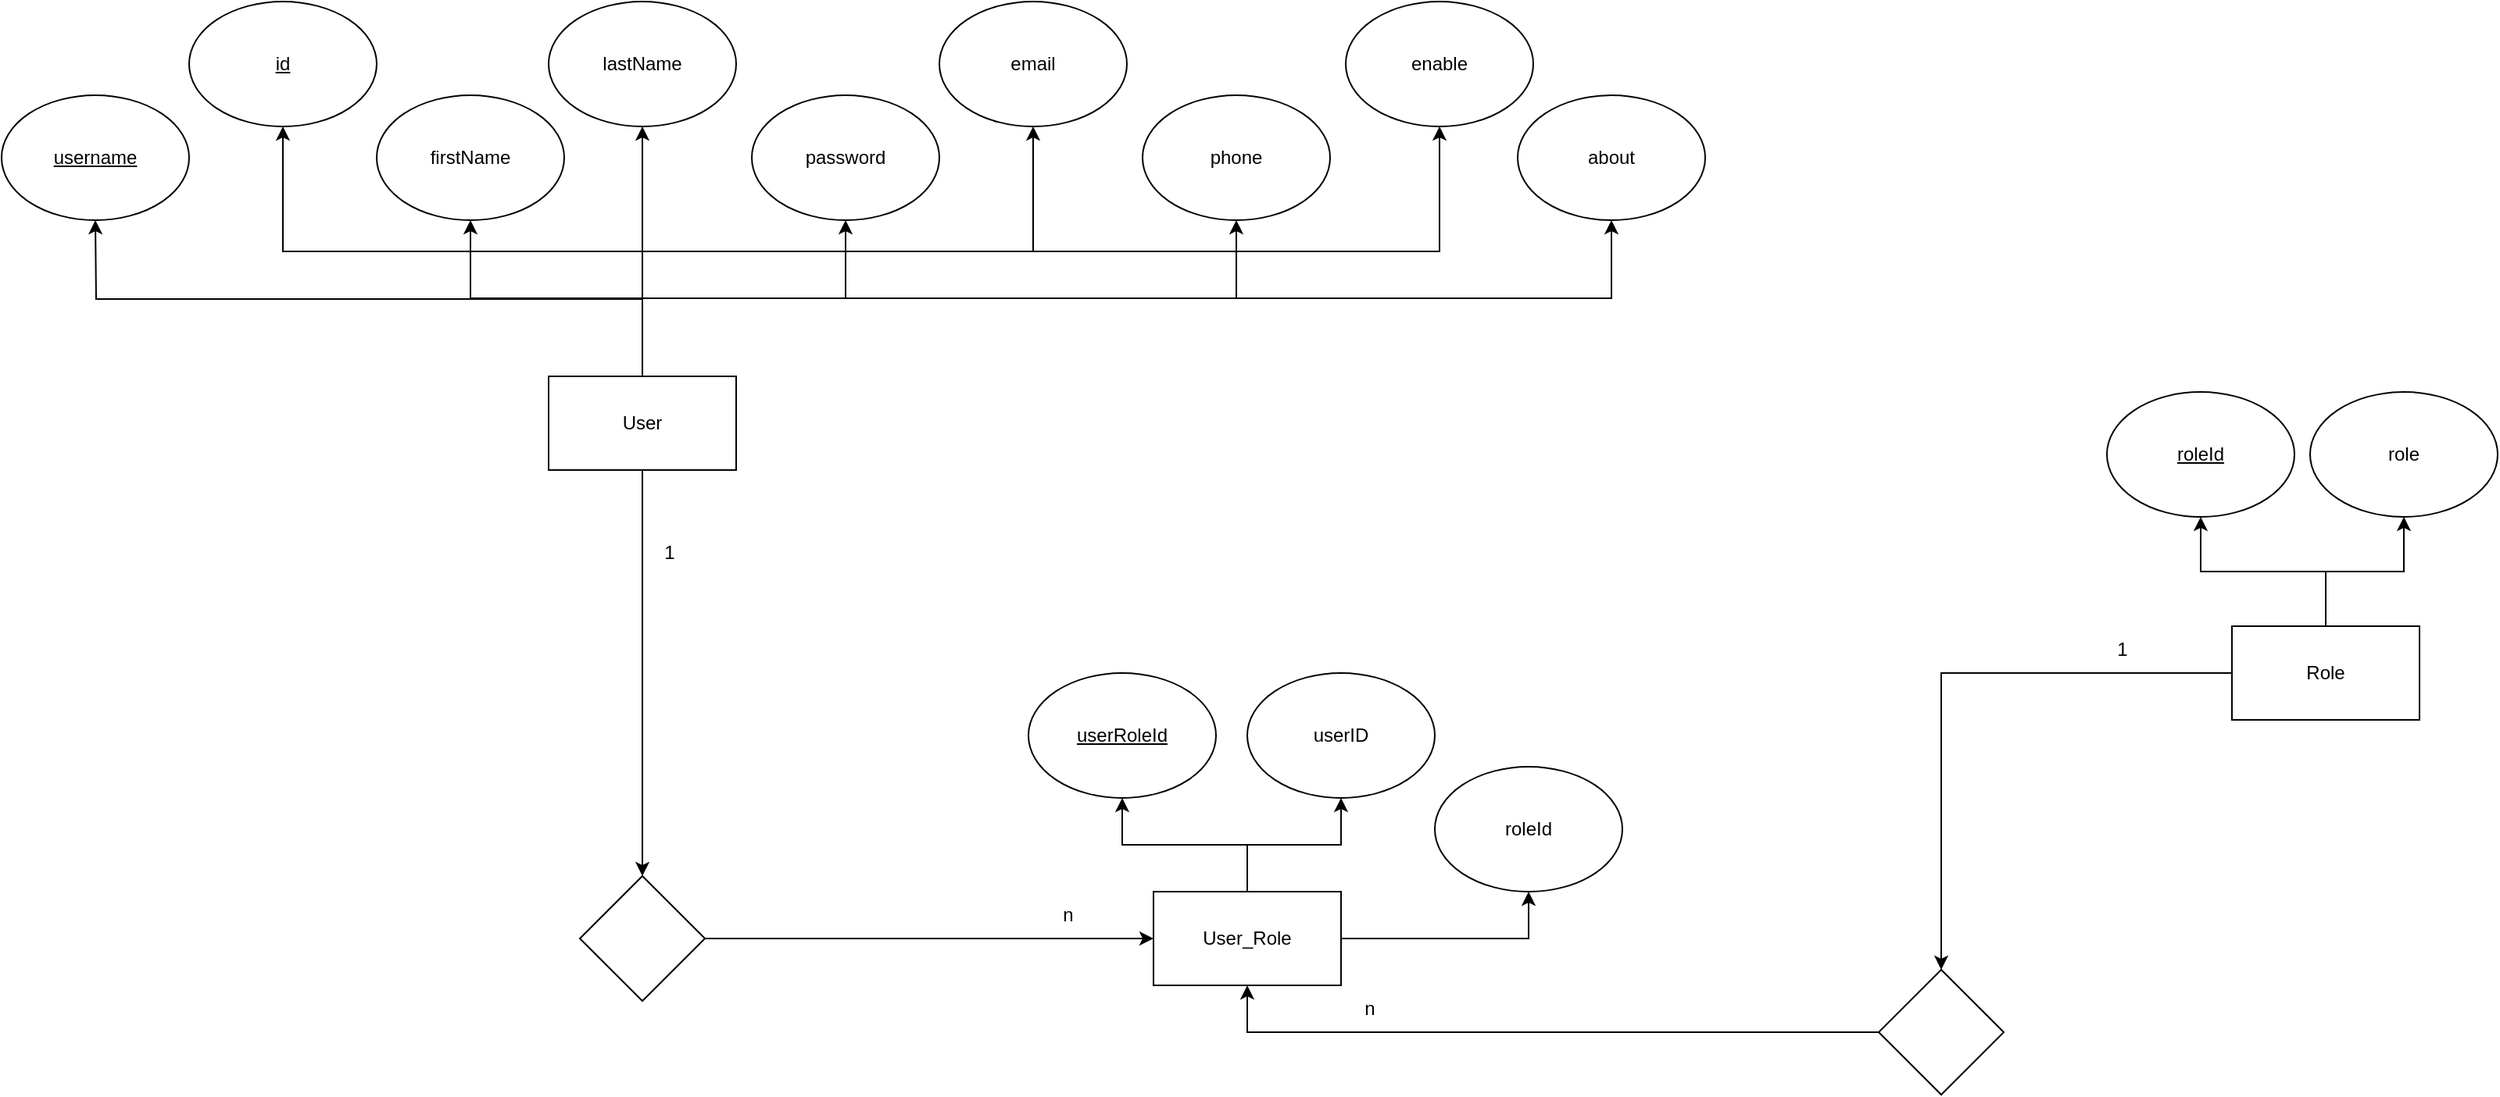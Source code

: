 <mxfile version="21.7.2" type="device">
  <diagram name="Page-1" id="7q1JeLbW42E-xH8JFpvl">
    <mxGraphModel dx="2547" dy="712" grid="1" gridSize="10" guides="1" tooltips="1" connect="1" arrows="1" fold="1" page="1" pageScale="1" pageWidth="827" pageHeight="1169" math="0" shadow="0">
      <root>
        <mxCell id="0" />
        <mxCell id="1" parent="0" />
        <mxCell id="JQEhRS35XR0tFkJoIe-f-3" style="edgeStyle=orthogonalEdgeStyle;rounded=0;orthogonalLoop=1;jettySize=auto;html=1;exitX=0.5;exitY=0;exitDx=0;exitDy=0;entryX=0.5;entryY=1;entryDx=0;entryDy=0;" edge="1" parent="1" source="JQEhRS35XR0tFkJoIe-f-1" target="JQEhRS35XR0tFkJoIe-f-2">
          <mxGeometry relative="1" as="geometry" />
        </mxCell>
        <mxCell id="JQEhRS35XR0tFkJoIe-f-5" style="edgeStyle=orthogonalEdgeStyle;rounded=0;orthogonalLoop=1;jettySize=auto;html=1;exitX=0.5;exitY=0;exitDx=0;exitDy=0;entryX=0.5;entryY=1;entryDx=0;entryDy=0;" edge="1" parent="1" source="JQEhRS35XR0tFkJoIe-f-1" target="JQEhRS35XR0tFkJoIe-f-4">
          <mxGeometry relative="1" as="geometry" />
        </mxCell>
        <mxCell id="JQEhRS35XR0tFkJoIe-f-7" style="edgeStyle=orthogonalEdgeStyle;rounded=0;orthogonalLoop=1;jettySize=auto;html=1;exitX=0.5;exitY=0;exitDx=0;exitDy=0;entryX=0.5;entryY=1;entryDx=0;entryDy=0;" edge="1" parent="1" source="JQEhRS35XR0tFkJoIe-f-1" target="JQEhRS35XR0tFkJoIe-f-6">
          <mxGeometry relative="1" as="geometry" />
        </mxCell>
        <mxCell id="JQEhRS35XR0tFkJoIe-f-9" style="edgeStyle=orthogonalEdgeStyle;rounded=0;orthogonalLoop=1;jettySize=auto;html=1;exitX=0.5;exitY=0;exitDx=0;exitDy=0;entryX=0.5;entryY=1;entryDx=0;entryDy=0;" edge="1" parent="1" source="JQEhRS35XR0tFkJoIe-f-1" target="JQEhRS35XR0tFkJoIe-f-8">
          <mxGeometry relative="1" as="geometry" />
        </mxCell>
        <mxCell id="JQEhRS35XR0tFkJoIe-f-11" style="edgeStyle=orthogonalEdgeStyle;rounded=0;orthogonalLoop=1;jettySize=auto;html=1;exitX=0.5;exitY=0;exitDx=0;exitDy=0;entryX=0.5;entryY=1;entryDx=0;entryDy=0;" edge="1" parent="1" source="JQEhRS35XR0tFkJoIe-f-1" target="JQEhRS35XR0tFkJoIe-f-10">
          <mxGeometry relative="1" as="geometry" />
        </mxCell>
        <mxCell id="JQEhRS35XR0tFkJoIe-f-15" style="edgeStyle=orthogonalEdgeStyle;rounded=0;orthogonalLoop=1;jettySize=auto;html=1;exitX=0.5;exitY=0;exitDx=0;exitDy=0;" edge="1" parent="1" source="JQEhRS35XR0tFkJoIe-f-1" target="JQEhRS35XR0tFkJoIe-f-14">
          <mxGeometry relative="1" as="geometry" />
        </mxCell>
        <mxCell id="JQEhRS35XR0tFkJoIe-f-17" style="edgeStyle=orthogonalEdgeStyle;rounded=0;orthogonalLoop=1;jettySize=auto;html=1;exitX=0.5;exitY=0;exitDx=0;exitDy=0;" edge="1" parent="1" source="JQEhRS35XR0tFkJoIe-f-1" target="JQEhRS35XR0tFkJoIe-f-16">
          <mxGeometry relative="1" as="geometry" />
        </mxCell>
        <mxCell id="JQEhRS35XR0tFkJoIe-f-18" style="edgeStyle=orthogonalEdgeStyle;rounded=0;orthogonalLoop=1;jettySize=auto;html=1;exitX=0.5;exitY=0;exitDx=0;exitDy=0;entryX=0.5;entryY=1;entryDx=0;entryDy=0;" edge="1" parent="1" source="JQEhRS35XR0tFkJoIe-f-1">
          <mxGeometry relative="1" as="geometry">
            <mxPoint x="-750" y="340" as="targetPoint" />
          </mxGeometry>
        </mxCell>
        <mxCell id="JQEhRS35XR0tFkJoIe-f-20" style="edgeStyle=orthogonalEdgeStyle;rounded=0;orthogonalLoop=1;jettySize=auto;html=1;exitX=0.5;exitY=0;exitDx=0;exitDy=0;entryX=0.5;entryY=1;entryDx=0;entryDy=0;" edge="1" parent="1" source="JQEhRS35XR0tFkJoIe-f-1" target="JQEhRS35XR0tFkJoIe-f-19">
          <mxGeometry relative="1" as="geometry" />
        </mxCell>
        <mxCell id="JQEhRS35XR0tFkJoIe-f-42" style="edgeStyle=orthogonalEdgeStyle;rounded=0;orthogonalLoop=1;jettySize=auto;html=1;entryX=0.5;entryY=0;entryDx=0;entryDy=0;" edge="1" parent="1" source="JQEhRS35XR0tFkJoIe-f-1" target="JQEhRS35XR0tFkJoIe-f-39">
          <mxGeometry relative="1" as="geometry" />
        </mxCell>
        <mxCell id="JQEhRS35XR0tFkJoIe-f-1" value="User" style="rounded=0;whiteSpace=wrap;html=1;" vertex="1" parent="1">
          <mxGeometry x="-460" y="440" width="120" height="60" as="geometry" />
        </mxCell>
        <mxCell id="JQEhRS35XR0tFkJoIe-f-2" value="&lt;u&gt;id&lt;/u&gt;" style="ellipse;whiteSpace=wrap;html=1;" vertex="1" parent="1">
          <mxGeometry x="-690" y="200" width="120" height="80" as="geometry" />
        </mxCell>
        <mxCell id="JQEhRS35XR0tFkJoIe-f-4" value="firstName" style="ellipse;whiteSpace=wrap;html=1;" vertex="1" parent="1">
          <mxGeometry x="-570" y="260" width="120" height="80" as="geometry" />
        </mxCell>
        <mxCell id="JQEhRS35XR0tFkJoIe-f-6" value="lastName" style="ellipse;whiteSpace=wrap;html=1;" vertex="1" parent="1">
          <mxGeometry x="-460" y="200" width="120" height="80" as="geometry" />
        </mxCell>
        <mxCell id="JQEhRS35XR0tFkJoIe-f-8" value="password" style="ellipse;whiteSpace=wrap;html=1;" vertex="1" parent="1">
          <mxGeometry x="-330" y="260" width="120" height="80" as="geometry" />
        </mxCell>
        <mxCell id="JQEhRS35XR0tFkJoIe-f-10" value="email" style="ellipse;whiteSpace=wrap;html=1;" vertex="1" parent="1">
          <mxGeometry x="-210" y="200" width="120" height="80" as="geometry" />
        </mxCell>
        <mxCell id="JQEhRS35XR0tFkJoIe-f-12" value="&lt;u&gt;username&lt;/u&gt;" style="ellipse;whiteSpace=wrap;html=1;" vertex="1" parent="1">
          <mxGeometry x="-810" y="260" width="120" height="80" as="geometry" />
        </mxCell>
        <mxCell id="JQEhRS35XR0tFkJoIe-f-14" value="phone" style="ellipse;whiteSpace=wrap;html=1;" vertex="1" parent="1">
          <mxGeometry x="-80" y="260" width="120" height="80" as="geometry" />
        </mxCell>
        <mxCell id="JQEhRS35XR0tFkJoIe-f-16" value="enable" style="ellipse;whiteSpace=wrap;html=1;" vertex="1" parent="1">
          <mxGeometry x="50" y="200" width="120" height="80" as="geometry" />
        </mxCell>
        <mxCell id="JQEhRS35XR0tFkJoIe-f-19" value="about" style="ellipse;whiteSpace=wrap;html=1;" vertex="1" parent="1">
          <mxGeometry x="160" y="260" width="120" height="80" as="geometry" />
        </mxCell>
        <mxCell id="JQEhRS35XR0tFkJoIe-f-23" style="edgeStyle=orthogonalEdgeStyle;rounded=0;orthogonalLoop=1;jettySize=auto;html=1;exitX=0.5;exitY=0;exitDx=0;exitDy=0;entryX=0.5;entryY=1;entryDx=0;entryDy=0;" edge="1" parent="1" source="JQEhRS35XR0tFkJoIe-f-21" target="JQEhRS35XR0tFkJoIe-f-22">
          <mxGeometry relative="1" as="geometry" />
        </mxCell>
        <mxCell id="JQEhRS35XR0tFkJoIe-f-25" style="edgeStyle=orthogonalEdgeStyle;rounded=0;orthogonalLoop=1;jettySize=auto;html=1;exitX=0.5;exitY=0;exitDx=0;exitDy=0;entryX=0.5;entryY=1;entryDx=0;entryDy=0;" edge="1" parent="1" source="JQEhRS35XR0tFkJoIe-f-21" target="JQEhRS35XR0tFkJoIe-f-24">
          <mxGeometry relative="1" as="geometry" />
        </mxCell>
        <mxCell id="JQEhRS35XR0tFkJoIe-f-34" style="edgeStyle=orthogonalEdgeStyle;rounded=0;orthogonalLoop=1;jettySize=auto;html=1;exitX=0;exitY=0.5;exitDx=0;exitDy=0;entryX=0.5;entryY=0;entryDx=0;entryDy=0;" edge="1" parent="1" source="JQEhRS35XR0tFkJoIe-f-21" target="JQEhRS35XR0tFkJoIe-f-33">
          <mxGeometry relative="1" as="geometry" />
        </mxCell>
        <mxCell id="JQEhRS35XR0tFkJoIe-f-21" value="Role" style="rounded=0;whiteSpace=wrap;html=1;" vertex="1" parent="1">
          <mxGeometry x="617" y="600" width="120" height="60" as="geometry" />
        </mxCell>
        <mxCell id="JQEhRS35XR0tFkJoIe-f-22" value="&lt;u&gt;roleId&lt;/u&gt;" style="ellipse;whiteSpace=wrap;html=1;" vertex="1" parent="1">
          <mxGeometry x="537" y="450" width="120" height="80" as="geometry" />
        </mxCell>
        <mxCell id="JQEhRS35XR0tFkJoIe-f-24" value="role" style="ellipse;whiteSpace=wrap;html=1;" vertex="1" parent="1">
          <mxGeometry x="667" y="450" width="120" height="80" as="geometry" />
        </mxCell>
        <mxCell id="JQEhRS35XR0tFkJoIe-f-28" style="edgeStyle=orthogonalEdgeStyle;rounded=0;orthogonalLoop=1;jettySize=auto;html=1;exitX=0.5;exitY=0;exitDx=0;exitDy=0;entryX=0.5;entryY=1;entryDx=0;entryDy=0;" edge="1" parent="1" source="JQEhRS35XR0tFkJoIe-f-26" target="JQEhRS35XR0tFkJoIe-f-27">
          <mxGeometry relative="1" as="geometry" />
        </mxCell>
        <mxCell id="JQEhRS35XR0tFkJoIe-f-30" style="edgeStyle=orthogonalEdgeStyle;rounded=0;orthogonalLoop=1;jettySize=auto;html=1;exitX=0.5;exitY=0;exitDx=0;exitDy=0;entryX=0.5;entryY=1;entryDx=0;entryDy=0;" edge="1" parent="1" source="JQEhRS35XR0tFkJoIe-f-26" target="JQEhRS35XR0tFkJoIe-f-29">
          <mxGeometry relative="1" as="geometry" />
        </mxCell>
        <mxCell id="JQEhRS35XR0tFkJoIe-f-32" style="edgeStyle=orthogonalEdgeStyle;rounded=0;orthogonalLoop=1;jettySize=auto;html=1;exitX=1;exitY=0.5;exitDx=0;exitDy=0;entryX=0.5;entryY=1;entryDx=0;entryDy=0;" edge="1" parent="1" source="JQEhRS35XR0tFkJoIe-f-26" target="JQEhRS35XR0tFkJoIe-f-31">
          <mxGeometry relative="1" as="geometry" />
        </mxCell>
        <mxCell id="JQEhRS35XR0tFkJoIe-f-26" value="User_Role" style="rounded=0;whiteSpace=wrap;html=1;" vertex="1" parent="1">
          <mxGeometry x="-73" y="770" width="120" height="60" as="geometry" />
        </mxCell>
        <mxCell id="JQEhRS35XR0tFkJoIe-f-27" value="&lt;u&gt;userRoleId&lt;/u&gt;" style="ellipse;whiteSpace=wrap;html=1;" vertex="1" parent="1">
          <mxGeometry x="-153" y="630" width="120" height="80" as="geometry" />
        </mxCell>
        <mxCell id="JQEhRS35XR0tFkJoIe-f-29" value="userID" style="ellipse;whiteSpace=wrap;html=1;" vertex="1" parent="1">
          <mxGeometry x="-13" y="630" width="120" height="80" as="geometry" />
        </mxCell>
        <mxCell id="JQEhRS35XR0tFkJoIe-f-31" value="roleId" style="ellipse;whiteSpace=wrap;html=1;" vertex="1" parent="1">
          <mxGeometry x="107" y="690" width="120" height="80" as="geometry" />
        </mxCell>
        <mxCell id="JQEhRS35XR0tFkJoIe-f-35" style="edgeStyle=orthogonalEdgeStyle;rounded=0;orthogonalLoop=1;jettySize=auto;html=1;exitX=0;exitY=0.5;exitDx=0;exitDy=0;entryX=0.5;entryY=1;entryDx=0;entryDy=0;" edge="1" parent="1" source="JQEhRS35XR0tFkJoIe-f-33" target="JQEhRS35XR0tFkJoIe-f-26">
          <mxGeometry relative="1" as="geometry" />
        </mxCell>
        <mxCell id="JQEhRS35XR0tFkJoIe-f-33" value="" style="rhombus;whiteSpace=wrap;html=1;" vertex="1" parent="1">
          <mxGeometry x="391" y="820" width="80" height="80" as="geometry" />
        </mxCell>
        <mxCell id="JQEhRS35XR0tFkJoIe-f-36" value="1" style="text;html=1;strokeColor=none;fillColor=none;align=center;verticalAlign=middle;whiteSpace=wrap;rounded=0;" vertex="1" parent="1">
          <mxGeometry x="517" y="600" width="60" height="30" as="geometry" />
        </mxCell>
        <mxCell id="JQEhRS35XR0tFkJoIe-f-38" value="n" style="text;html=1;align=center;verticalAlign=middle;resizable=0;points=[];autosize=1;strokeColor=none;fillColor=none;" vertex="1" parent="1">
          <mxGeometry x="50" y="830" width="30" height="30" as="geometry" />
        </mxCell>
        <mxCell id="JQEhRS35XR0tFkJoIe-f-40" style="edgeStyle=orthogonalEdgeStyle;rounded=0;orthogonalLoop=1;jettySize=auto;html=1;exitX=1;exitY=0.5;exitDx=0;exitDy=0;entryX=0;entryY=0.5;entryDx=0;entryDy=0;" edge="1" parent="1" source="JQEhRS35XR0tFkJoIe-f-39" target="JQEhRS35XR0tFkJoIe-f-26">
          <mxGeometry relative="1" as="geometry" />
        </mxCell>
        <mxCell id="JQEhRS35XR0tFkJoIe-f-39" value="" style="rhombus;whiteSpace=wrap;html=1;" vertex="1" parent="1">
          <mxGeometry x="-440" y="760" width="80" height="80" as="geometry" />
        </mxCell>
        <mxCell id="JQEhRS35XR0tFkJoIe-f-41" value="n" style="text;html=1;align=center;verticalAlign=middle;resizable=0;points=[];autosize=1;strokeColor=none;fillColor=none;" vertex="1" parent="1">
          <mxGeometry x="-143" y="770" width="30" height="30" as="geometry" />
        </mxCell>
        <mxCell id="JQEhRS35XR0tFkJoIe-f-43" value="1" style="text;html=1;align=center;verticalAlign=middle;resizable=0;points=[];autosize=1;strokeColor=none;fillColor=none;" vertex="1" parent="1">
          <mxGeometry x="-398" y="538" width="30" height="30" as="geometry" />
        </mxCell>
      </root>
    </mxGraphModel>
  </diagram>
</mxfile>
